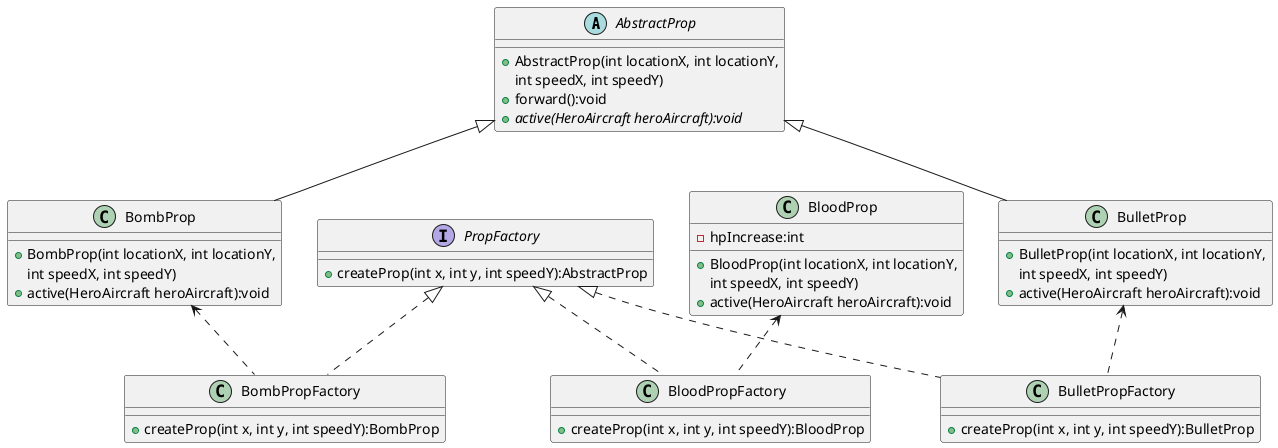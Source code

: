 @startuml PropFactory
'https://plantuml.com/class-diagram


abstract class AbstractProp
{
    + AbstractProp(int locationX, int locationY,
        int speedX, int speedY)
    + forward():void
    + {abstract} active(HeroAircraft heroAircraft):void
}

class BloodProp
{
    - hpIncrease:int

    + BloodProp(int locationX, int locationY,
        int speedX, int speedY)
    + active(HeroAircraft heroAircraft):void
}

class BombProp
{

    + BombProp(int locationX, int locationY,
        int speedX, int speedY)
    + active(HeroAircraft heroAircraft):void
}
AbstractProp <|-- BombProp

class BulletProp
{

    + BulletProp(int locationX, int locationY,
        int speedX, int speedY)
    + active(HeroAircraft heroAircraft):void
}
AbstractProp <|-- BulletProp

interface PropFactory {
    + createProp(int x, int y, int speedY):AbstractProp
}

class BloodPropFactory {
    + createProp(int x, int y, int speedY):BloodProp
}
PropFactory <|.. BloodPropFactory
BloodProp <.. BloodPropFactory

class BombPropFactory {
    + createProp(int x, int y, int speedY):BombProp
}
PropFactory <|.. BombPropFactory
BombProp <.. BombPropFactory

class BulletPropFactory {
    + createProp(int x, int y, int speedY):BulletProp
}
PropFactory <|.. BulletPropFactory
BulletProp <.. BulletPropFactory


@enduml